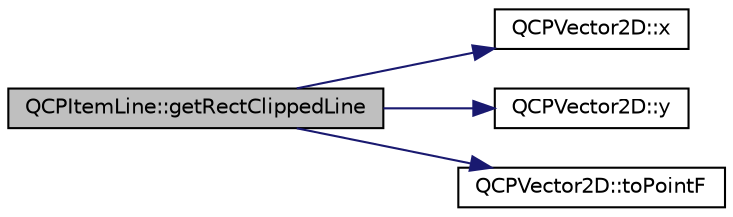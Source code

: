 digraph "QCPItemLine::getRectClippedLine"
{
  edge [fontname="Helvetica",fontsize="10",labelfontname="Helvetica",labelfontsize="10"];
  node [fontname="Helvetica",fontsize="10",shape=record];
  rankdir="LR";
  Node34 [label="QCPItemLine::getRectClippedLine",height=0.2,width=0.4,color="black", fillcolor="grey75", style="filled", fontcolor="black"];
  Node34 -> Node35 [color="midnightblue",fontsize="10",style="solid",fontname="Helvetica"];
  Node35 [label="QCPVector2D::x",height=0.2,width=0.4,color="black", fillcolor="white", style="filled",URL="$class_q_c_p_vector2_d.html#a4a099e1f9788d52cb46deb8139aa6195"];
  Node34 -> Node36 [color="midnightblue",fontsize="10",style="solid",fontname="Helvetica"];
  Node36 [label="QCPVector2D::y",height=0.2,width=0.4,color="black", fillcolor="white", style="filled",URL="$class_q_c_p_vector2_d.html#a6398fb643ba380d7961a4b208f4eecf1"];
  Node34 -> Node37 [color="midnightblue",fontsize="10",style="solid",fontname="Helvetica"];
  Node37 [label="QCPVector2D::toPointF",height=0.2,width=0.4,color="black", fillcolor="white", style="filled",URL="$class_q_c_p_vector2_d.html#acd7af3f4a62833ada58be3f3021dbbac"];
}
